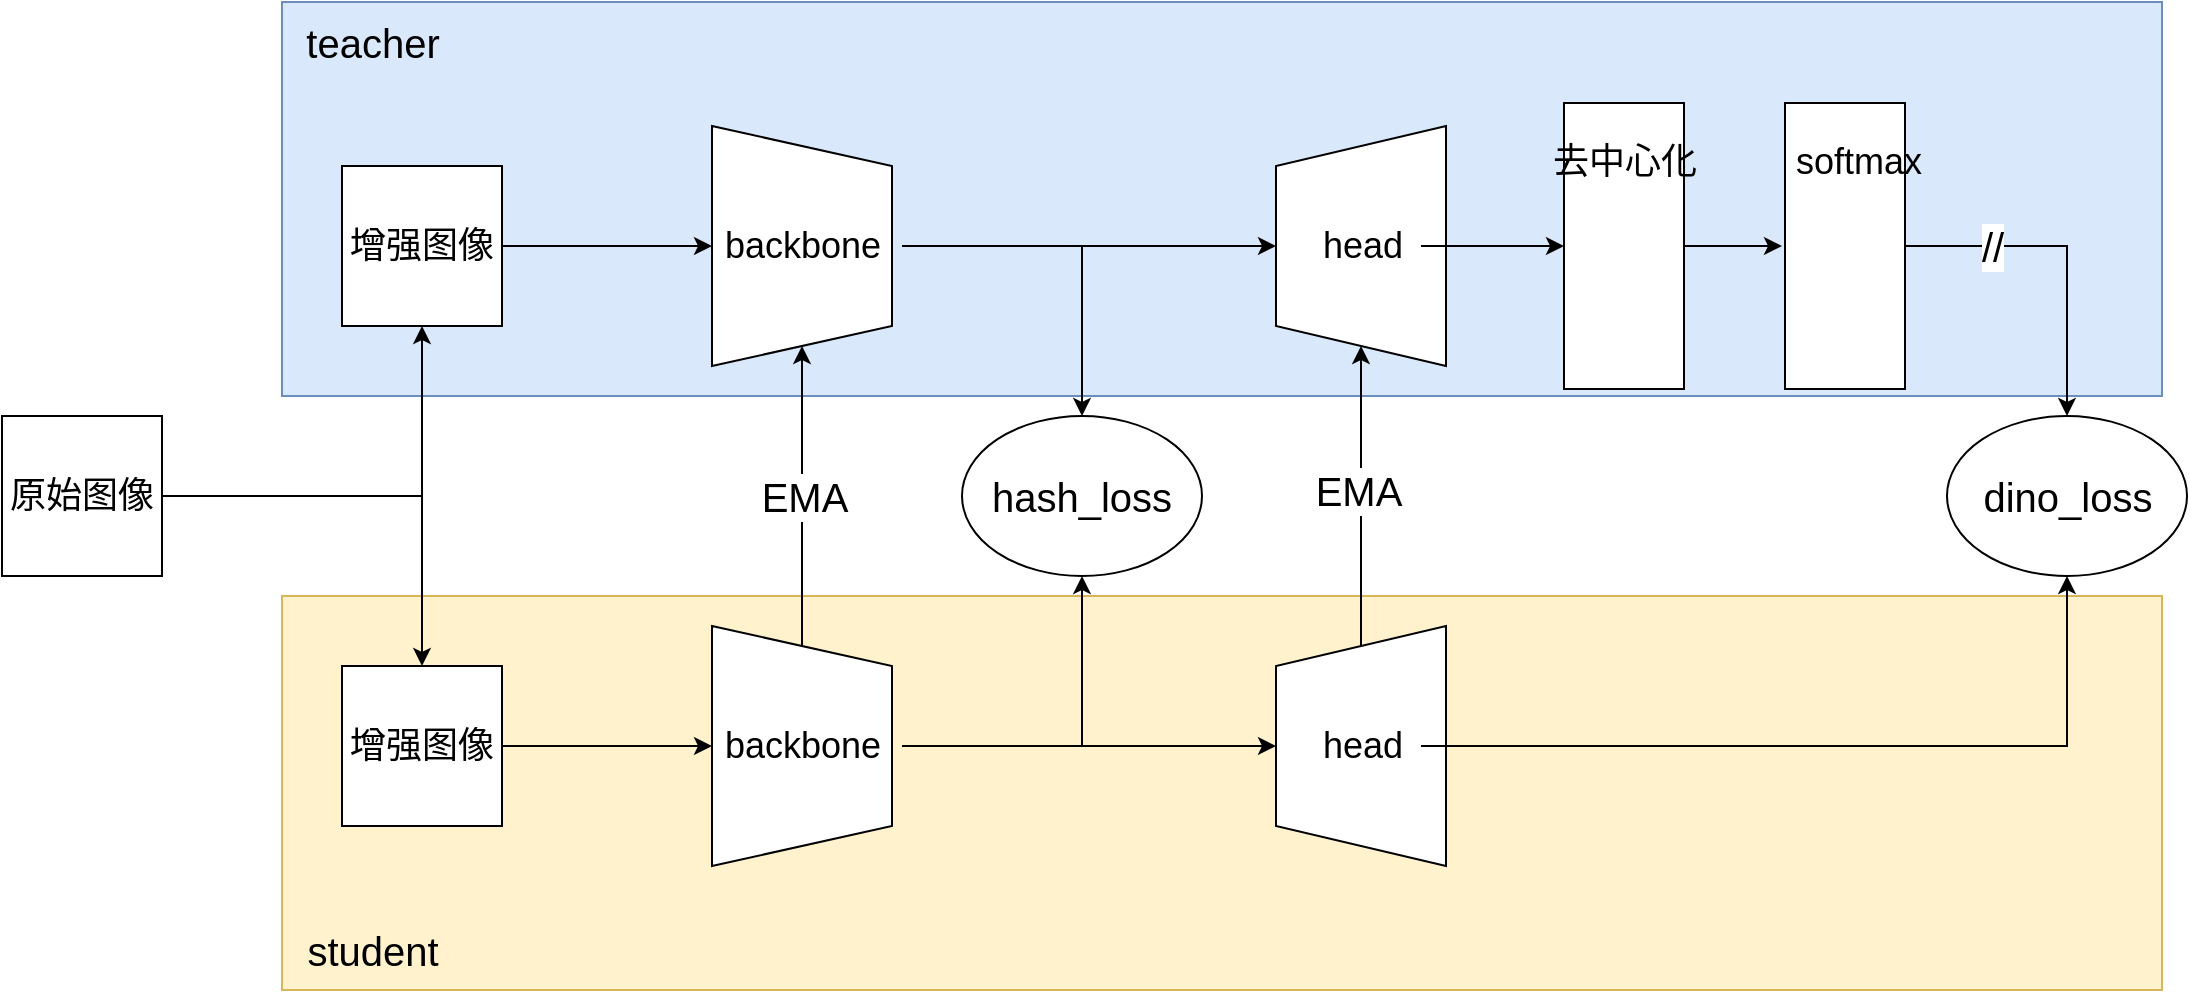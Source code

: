 <mxfile version="27.0.5">
  <diagram name="第 1 页" id="FV0s8UuP8bR5lZFFDjyr">
    <mxGraphModel dx="1216" dy="635" grid="1" gridSize="10" guides="1" tooltips="1" connect="1" arrows="1" fold="1" page="1" pageScale="1" pageWidth="827" pageHeight="1169" math="0" shadow="0">
      <root>
        <mxCell id="0" />
        <mxCell id="1" parent="0" />
        <mxCell id="tP8016Ay0PhHoCR8HvtD-37" value="" style="rounded=0;whiteSpace=wrap;html=1;fillColor=#fff2cc;strokeColor=#d6b656;" parent="1" vertex="1">
          <mxGeometry x="240" y="410" width="940" height="197" as="geometry" />
        </mxCell>
        <mxCell id="tP8016Ay0PhHoCR8HvtD-34" value="" style="rounded=0;whiteSpace=wrap;html=1;fillColor=#dae8fc;strokeColor=#6c8ebf;" parent="1" vertex="1">
          <mxGeometry x="240" y="113" width="940" height="197" as="geometry" />
        </mxCell>
        <mxCell id="tP8016Ay0PhHoCR8HvtD-7" style="edgeStyle=orthogonalEdgeStyle;rounded=0;orthogonalLoop=1;jettySize=auto;html=1;" parent="1" source="tP8016Ay0PhHoCR8HvtD-1" target="tP8016Ay0PhHoCR8HvtD-3" edge="1">
          <mxGeometry relative="1" as="geometry" />
        </mxCell>
        <mxCell id="tP8016Ay0PhHoCR8HvtD-36" style="edgeStyle=orthogonalEdgeStyle;rounded=0;orthogonalLoop=1;jettySize=auto;html=1;entryX=0.5;entryY=1;entryDx=0;entryDy=0;" parent="1" source="tP8016Ay0PhHoCR8HvtD-1" target="tP8016Ay0PhHoCR8HvtD-2" edge="1">
          <mxGeometry relative="1" as="geometry" />
        </mxCell>
        <mxCell id="tP8016Ay0PhHoCR8HvtD-1" value="&lt;font style=&quot;font-size: 18px;&quot;&gt;原始图像&lt;/font&gt;" style="whiteSpace=wrap;html=1;aspect=fixed;" parent="1" vertex="1">
          <mxGeometry x="100" y="320" width="80" height="80" as="geometry" />
        </mxCell>
        <mxCell id="tP8016Ay0PhHoCR8HvtD-9" style="edgeStyle=orthogonalEdgeStyle;rounded=0;orthogonalLoop=1;jettySize=auto;html=1;entryX=0.5;entryY=1;entryDx=0;entryDy=0;" parent="1" source="tP8016Ay0PhHoCR8HvtD-2" target="tP8016Ay0PhHoCR8HvtD-4" edge="1">
          <mxGeometry relative="1" as="geometry" />
        </mxCell>
        <mxCell id="tP8016Ay0PhHoCR8HvtD-2" value="&lt;font style=&quot;font-size: 18px;&quot;&gt;增强图像&lt;/font&gt;" style="whiteSpace=wrap;html=1;aspect=fixed;" parent="1" vertex="1">
          <mxGeometry x="270" y="195" width="80" height="80" as="geometry" />
        </mxCell>
        <mxCell id="tP8016Ay0PhHoCR8HvtD-8" style="edgeStyle=orthogonalEdgeStyle;rounded=0;orthogonalLoop=1;jettySize=auto;html=1;" parent="1" source="tP8016Ay0PhHoCR8HvtD-3" target="tP8016Ay0PhHoCR8HvtD-5" edge="1">
          <mxGeometry relative="1" as="geometry" />
        </mxCell>
        <mxCell id="tP8016Ay0PhHoCR8HvtD-3" value="&lt;font style=&quot;font-size: 18px;&quot;&gt;增强图像&lt;/font&gt;" style="whiteSpace=wrap;html=1;aspect=fixed;" parent="1" vertex="1">
          <mxGeometry x="270" y="445" width="80" height="80" as="geometry" />
        </mxCell>
        <mxCell id="tP8016Ay0PhHoCR8HvtD-4" value="" style="shape=trapezoid;perimeter=trapezoidPerimeter;whiteSpace=wrap;html=1;fixedSize=1;rotation=90;" parent="1" vertex="1">
          <mxGeometry x="440" y="190" width="120" height="90" as="geometry" />
        </mxCell>
        <mxCell id="UuHTb96S9nf3vTYllVMT-1" style="edgeStyle=orthogonalEdgeStyle;rounded=0;orthogonalLoop=1;jettySize=auto;html=1;" edge="1" parent="1" source="tP8016Ay0PhHoCR8HvtD-5" target="tP8016Ay0PhHoCR8HvtD-4">
          <mxGeometry relative="1" as="geometry" />
        </mxCell>
        <mxCell id="UuHTb96S9nf3vTYllVMT-3" value="&lt;font style=&quot;font-size: 20px;&quot;&gt;EMA&lt;/font&gt;" style="edgeLabel;html=1;align=center;verticalAlign=middle;resizable=0;points=[];" vertex="1" connectable="0" parent="UuHTb96S9nf3vTYllVMT-1">
          <mxGeometry y="-1" relative="1" as="geometry">
            <mxPoint as="offset" />
          </mxGeometry>
        </mxCell>
        <mxCell id="tP8016Ay0PhHoCR8HvtD-5" value="" style="shape=trapezoid;perimeter=trapezoidPerimeter;whiteSpace=wrap;html=1;fixedSize=1;rotation=90;" parent="1" vertex="1">
          <mxGeometry x="440" y="440" width="120" height="90" as="geometry" />
        </mxCell>
        <mxCell id="tP8016Ay0PhHoCR8HvtD-17" style="edgeStyle=orthogonalEdgeStyle;rounded=0;orthogonalLoop=1;jettySize=auto;html=1;entryX=0.5;entryY=0;entryDx=0;entryDy=0;" parent="1" source="tP8016Ay0PhHoCR8HvtD-10" target="tP8016Ay0PhHoCR8HvtD-12" edge="1">
          <mxGeometry relative="1" as="geometry" />
        </mxCell>
        <mxCell id="tP8016Ay0PhHoCR8HvtD-23" style="edgeStyle=orthogonalEdgeStyle;rounded=0;orthogonalLoop=1;jettySize=auto;html=1;entryX=0.5;entryY=0;entryDx=0;entryDy=0;" parent="1" source="tP8016Ay0PhHoCR8HvtD-10" target="tP8016Ay0PhHoCR8HvtD-22" edge="1">
          <mxGeometry relative="1" as="geometry" />
        </mxCell>
        <mxCell id="tP8016Ay0PhHoCR8HvtD-10" value="&lt;font style=&quot;font-size: 18px;&quot;&gt;backbone&lt;/font&gt;" style="text;html=1;align=center;verticalAlign=middle;resizable=0;points=[];autosize=1;strokeColor=none;fillColor=none;" parent="1" vertex="1">
          <mxGeometry x="450" y="215" width="100" height="40" as="geometry" />
        </mxCell>
        <mxCell id="tP8016Ay0PhHoCR8HvtD-16" style="edgeStyle=orthogonalEdgeStyle;rounded=0;orthogonalLoop=1;jettySize=auto;html=1;entryX=0.5;entryY=0;entryDx=0;entryDy=0;" parent="1" source="tP8016Ay0PhHoCR8HvtD-11" target="tP8016Ay0PhHoCR8HvtD-14" edge="1">
          <mxGeometry relative="1" as="geometry" />
        </mxCell>
        <mxCell id="tP8016Ay0PhHoCR8HvtD-24" style="edgeStyle=orthogonalEdgeStyle;rounded=0;orthogonalLoop=1;jettySize=auto;html=1;entryX=0.5;entryY=1;entryDx=0;entryDy=0;" parent="1" source="tP8016Ay0PhHoCR8HvtD-11" target="tP8016Ay0PhHoCR8HvtD-22" edge="1">
          <mxGeometry relative="1" as="geometry" />
        </mxCell>
        <mxCell id="tP8016Ay0PhHoCR8HvtD-11" value="&lt;font style=&quot;font-size: 18px;&quot;&gt;backbone&lt;/font&gt;" style="text;html=1;align=center;verticalAlign=middle;resizable=0;points=[];autosize=1;strokeColor=none;fillColor=none;" parent="1" vertex="1">
          <mxGeometry x="450" y="465" width="100" height="40" as="geometry" />
        </mxCell>
        <mxCell id="tP8016Ay0PhHoCR8HvtD-12" value="" style="shape=trapezoid;perimeter=trapezoidPerimeter;whiteSpace=wrap;html=1;fixedSize=1;rotation=-90;" parent="1" vertex="1">
          <mxGeometry x="719.5" y="192.5" width="120" height="85" as="geometry" />
        </mxCell>
        <mxCell id="tP8016Ay0PhHoCR8HvtD-30" style="edgeStyle=orthogonalEdgeStyle;rounded=0;orthogonalLoop=1;jettySize=auto;html=1;entryX=0.5;entryY=1;entryDx=0;entryDy=0;" parent="1" source="tP8016Ay0PhHoCR8HvtD-13" target="tP8016Ay0PhHoCR8HvtD-26" edge="1">
          <mxGeometry relative="1" as="geometry" />
        </mxCell>
        <mxCell id="tP8016Ay0PhHoCR8HvtD-13" value="&lt;font style=&quot;font-size: 18px;&quot;&gt;head&lt;/font&gt;" style="text;html=1;align=center;verticalAlign=middle;resizable=0;points=[];autosize=1;strokeColor=none;fillColor=none;" parent="1" vertex="1">
          <mxGeometry x="749.5" y="215" width="60" height="40" as="geometry" />
        </mxCell>
        <mxCell id="UuHTb96S9nf3vTYllVMT-2" style="edgeStyle=orthogonalEdgeStyle;rounded=0;orthogonalLoop=1;jettySize=auto;html=1;entryX=0;entryY=0.5;entryDx=0;entryDy=0;" edge="1" parent="1" source="tP8016Ay0PhHoCR8HvtD-14" target="tP8016Ay0PhHoCR8HvtD-12">
          <mxGeometry relative="1" as="geometry" />
        </mxCell>
        <mxCell id="UuHTb96S9nf3vTYllVMT-4" value="&lt;font style=&quot;font-size: 20px;&quot;&gt;EMA&lt;/font&gt;" style="edgeLabel;html=1;align=center;verticalAlign=middle;resizable=0;points=[];" vertex="1" connectable="0" parent="UuHTb96S9nf3vTYllVMT-2">
          <mxGeometry x="0.037" y="2" relative="1" as="geometry">
            <mxPoint as="offset" />
          </mxGeometry>
        </mxCell>
        <mxCell id="tP8016Ay0PhHoCR8HvtD-14" value="" style="shape=trapezoid;perimeter=trapezoidPerimeter;whiteSpace=wrap;html=1;fixedSize=1;rotation=-90;" parent="1" vertex="1">
          <mxGeometry x="719.5" y="442.5" width="120" height="85" as="geometry" />
        </mxCell>
        <mxCell id="tP8016Ay0PhHoCR8HvtD-32" style="edgeStyle=orthogonalEdgeStyle;rounded=0;orthogonalLoop=1;jettySize=auto;html=1;entryX=0.5;entryY=1;entryDx=0;entryDy=0;" parent="1" source="tP8016Ay0PhHoCR8HvtD-15" target="tP8016Ay0PhHoCR8HvtD-25" edge="1">
          <mxGeometry relative="1" as="geometry" />
        </mxCell>
        <mxCell id="tP8016Ay0PhHoCR8HvtD-15" value="&lt;font style=&quot;font-size: 18px;&quot;&gt;head&lt;/font&gt;" style="text;html=1;align=center;verticalAlign=middle;resizable=0;points=[];autosize=1;strokeColor=none;fillColor=none;" parent="1" vertex="1">
          <mxGeometry x="749.5" y="465" width="60" height="40" as="geometry" />
        </mxCell>
        <mxCell id="tP8016Ay0PhHoCR8HvtD-18" value="&lt;font style=&quot;font-size: 20px;&quot;&gt;teacher&lt;/font&gt;" style="text;html=1;align=center;verticalAlign=middle;resizable=0;points=[];autosize=1;strokeColor=none;fillColor=none;" parent="1" vertex="1">
          <mxGeometry x="240" y="113" width="90" height="40" as="geometry" />
        </mxCell>
        <mxCell id="tP8016Ay0PhHoCR8HvtD-19" value="&lt;font style=&quot;font-size: 20px;&quot;&gt;student&lt;/font&gt;" style="text;html=1;align=center;verticalAlign=middle;resizable=0;points=[];autosize=1;strokeColor=none;fillColor=none;" parent="1" vertex="1">
          <mxGeometry x="240" y="567" width="90" height="40" as="geometry" />
        </mxCell>
        <mxCell id="tP8016Ay0PhHoCR8HvtD-22" value="&lt;font style=&quot;font-size: 20px;&quot;&gt;hash_loss&lt;/font&gt;" style="ellipse;whiteSpace=wrap;html=1;" parent="1" vertex="1">
          <mxGeometry x="580" y="320" width="120" height="80" as="geometry" />
        </mxCell>
        <mxCell id="tP8016Ay0PhHoCR8HvtD-25" value="&lt;font style=&quot;font-size: 20px;&quot;&gt;dino_loss&lt;/font&gt;" style="ellipse;whiteSpace=wrap;html=1;" parent="1" vertex="1">
          <mxGeometry x="1072.5" y="320" width="120" height="80" as="geometry" />
        </mxCell>
        <mxCell id="tP8016Ay0PhHoCR8HvtD-31" style="edgeStyle=orthogonalEdgeStyle;rounded=0;orthogonalLoop=1;jettySize=auto;html=1;" parent="1" source="tP8016Ay0PhHoCR8HvtD-26" edge="1">
          <mxGeometry relative="1" as="geometry">
            <mxPoint x="990" y="235" as="targetPoint" />
          </mxGeometry>
        </mxCell>
        <mxCell id="tP8016Ay0PhHoCR8HvtD-26" value="" style="rounded=0;whiteSpace=wrap;html=1;rotation=90;" parent="1" vertex="1">
          <mxGeometry x="839.5" y="205" width="143" height="60" as="geometry" />
        </mxCell>
        <mxCell id="tP8016Ay0PhHoCR8HvtD-27" value="&lt;font style=&quot;font-size: 18px;&quot;&gt;去中心化&lt;/font&gt;" style="text;html=1;align=center;verticalAlign=middle;resizable=0;points=[];autosize=1;strokeColor=none;fillColor=none;" parent="1" vertex="1">
          <mxGeometry x="861" y="173" width="100" height="40" as="geometry" />
        </mxCell>
        <mxCell id="tP8016Ay0PhHoCR8HvtD-33" style="edgeStyle=orthogonalEdgeStyle;rounded=0;orthogonalLoop=1;jettySize=auto;html=1;entryX=0.5;entryY=0;entryDx=0;entryDy=0;" parent="1" source="tP8016Ay0PhHoCR8HvtD-28" target="tP8016Ay0PhHoCR8HvtD-25" edge="1">
          <mxGeometry relative="1" as="geometry" />
        </mxCell>
        <mxCell id="UuHTb96S9nf3vTYllVMT-6" value="&lt;font style=&quot;font-size: 20px;&quot;&gt;//&lt;/font&gt;" style="edgeLabel;html=1;align=center;verticalAlign=middle;resizable=0;points=[];" vertex="1" connectable="0" parent="tP8016Ay0PhHoCR8HvtD-33">
          <mxGeometry x="-0.476" relative="1" as="geometry">
            <mxPoint as="offset" />
          </mxGeometry>
        </mxCell>
        <mxCell id="tP8016Ay0PhHoCR8HvtD-28" value="" style="rounded=0;whiteSpace=wrap;html=1;rotation=90;" parent="1" vertex="1">
          <mxGeometry x="950" y="205" width="143" height="60" as="geometry" />
        </mxCell>
        <mxCell id="tP8016Ay0PhHoCR8HvtD-29" value="&lt;font style=&quot;font-size: 18px;&quot;&gt;softmax&lt;/font&gt;" style="text;html=1;align=center;verticalAlign=middle;resizable=0;points=[];autosize=1;strokeColor=none;fillColor=none;" parent="1" vertex="1">
          <mxGeometry x="982.5" y="173" width="90" height="40" as="geometry" />
        </mxCell>
      </root>
    </mxGraphModel>
  </diagram>
</mxfile>
